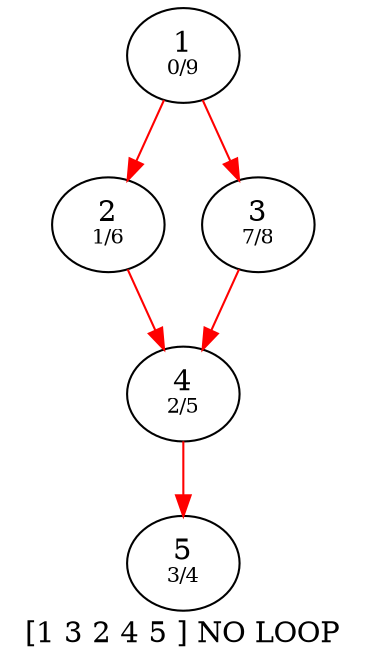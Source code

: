 ## Darshil Rakesh Shah ####
digraph g {
label = "[1 3 2 4 5 ] NO LOOP"
1[label = <1<BR /><FONT POINT-SIZE="10">0/9</FONT>>]
2[label = <2<BR /><FONT POINT-SIZE="10">1/6</FONT>>]
3[label = <3<BR /><FONT POINT-SIZE="10">7/8</FONT>>]
4[label = <4<BR /><FONT POINT-SIZE="10">2/5</FONT>>]
5[label = <5<BR /><FONT POINT-SIZE="10">3/4</FONT>>]
edge [color=red]
1->2
1->3
2->4
3->4
4->5
}
